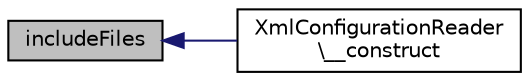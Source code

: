 digraph "includeFiles"
{
  edge [fontname="Helvetica",fontsize="10",labelfontname="Helvetica",labelfontsize="10"];
  node [fontname="Helvetica",fontsize="10",shape=record];
  rankdir="LR";
  Node1 [label="includeFiles",height=0.2,width=0.4,color="black", fillcolor="grey75", style="filled" fontcolor="black"];
  Node1 -> Node2 [dir="back",color="midnightblue",fontsize="10",style="solid",fontname="Helvetica"];
  Node2 [label="XmlConfigurationReader\l\\__construct",height=0.2,width=0.4,color="black", fillcolor="white", style="filled",URL="$class_xml_configuration_reader.html#af44a931aab63dc6542b103bafe9d9c87"];
}
